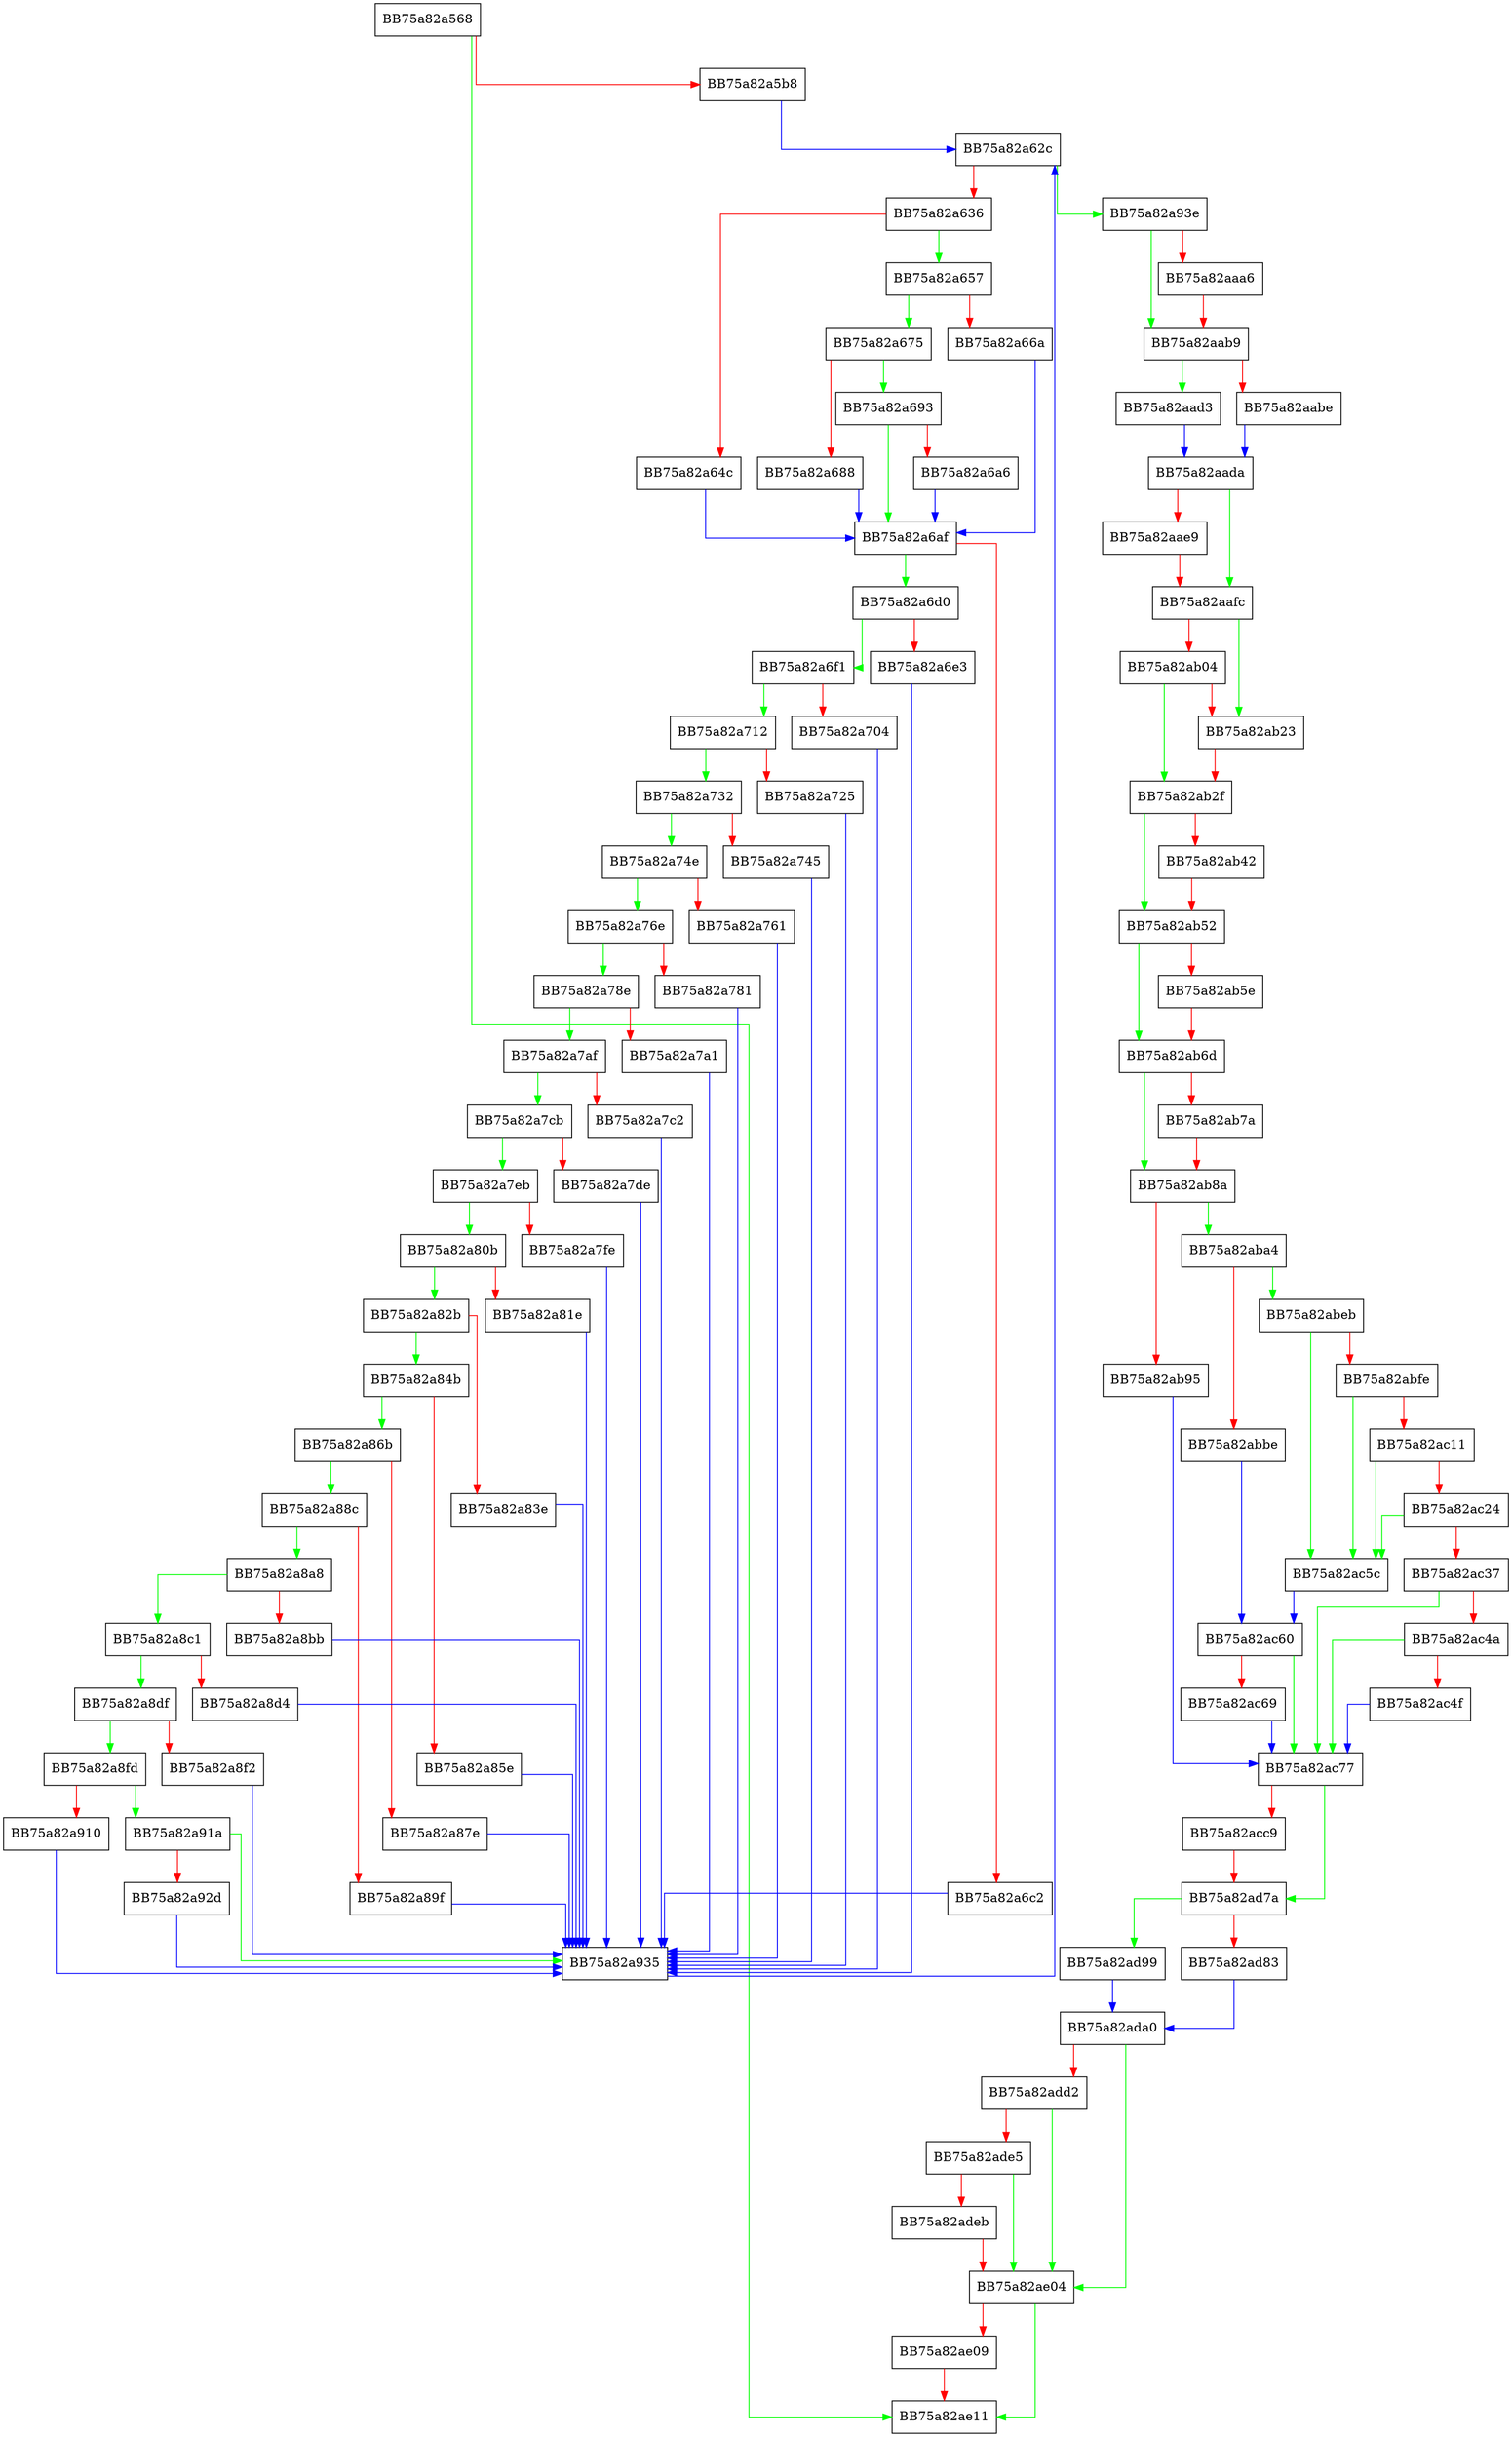 digraph NotifyCampDlp {
  node [shape="box"];
  graph [splines=ortho];
  BB75a82a568 -> BB75a82ae11 [color="green"];
  BB75a82a568 -> BB75a82a5b8 [color="red"];
  BB75a82a5b8 -> BB75a82a62c [color="blue"];
  BB75a82a62c -> BB75a82a93e [color="green"];
  BB75a82a62c -> BB75a82a636 [color="red"];
  BB75a82a636 -> BB75a82a657 [color="green"];
  BB75a82a636 -> BB75a82a64c [color="red"];
  BB75a82a64c -> BB75a82a6af [color="blue"];
  BB75a82a657 -> BB75a82a675 [color="green"];
  BB75a82a657 -> BB75a82a66a [color="red"];
  BB75a82a66a -> BB75a82a6af [color="blue"];
  BB75a82a675 -> BB75a82a693 [color="green"];
  BB75a82a675 -> BB75a82a688 [color="red"];
  BB75a82a688 -> BB75a82a6af [color="blue"];
  BB75a82a693 -> BB75a82a6af [color="green"];
  BB75a82a693 -> BB75a82a6a6 [color="red"];
  BB75a82a6a6 -> BB75a82a6af [color="blue"];
  BB75a82a6af -> BB75a82a6d0 [color="green"];
  BB75a82a6af -> BB75a82a6c2 [color="red"];
  BB75a82a6c2 -> BB75a82a935 [color="blue"];
  BB75a82a6d0 -> BB75a82a6f1 [color="green"];
  BB75a82a6d0 -> BB75a82a6e3 [color="red"];
  BB75a82a6e3 -> BB75a82a935 [color="blue"];
  BB75a82a6f1 -> BB75a82a712 [color="green"];
  BB75a82a6f1 -> BB75a82a704 [color="red"];
  BB75a82a704 -> BB75a82a935 [color="blue"];
  BB75a82a712 -> BB75a82a732 [color="green"];
  BB75a82a712 -> BB75a82a725 [color="red"];
  BB75a82a725 -> BB75a82a935 [color="blue"];
  BB75a82a732 -> BB75a82a74e [color="green"];
  BB75a82a732 -> BB75a82a745 [color="red"];
  BB75a82a745 -> BB75a82a935 [color="blue"];
  BB75a82a74e -> BB75a82a76e [color="green"];
  BB75a82a74e -> BB75a82a761 [color="red"];
  BB75a82a761 -> BB75a82a935 [color="blue"];
  BB75a82a76e -> BB75a82a78e [color="green"];
  BB75a82a76e -> BB75a82a781 [color="red"];
  BB75a82a781 -> BB75a82a935 [color="blue"];
  BB75a82a78e -> BB75a82a7af [color="green"];
  BB75a82a78e -> BB75a82a7a1 [color="red"];
  BB75a82a7a1 -> BB75a82a935 [color="blue"];
  BB75a82a7af -> BB75a82a7cb [color="green"];
  BB75a82a7af -> BB75a82a7c2 [color="red"];
  BB75a82a7c2 -> BB75a82a935 [color="blue"];
  BB75a82a7cb -> BB75a82a7eb [color="green"];
  BB75a82a7cb -> BB75a82a7de [color="red"];
  BB75a82a7de -> BB75a82a935 [color="blue"];
  BB75a82a7eb -> BB75a82a80b [color="green"];
  BB75a82a7eb -> BB75a82a7fe [color="red"];
  BB75a82a7fe -> BB75a82a935 [color="blue"];
  BB75a82a80b -> BB75a82a82b [color="green"];
  BB75a82a80b -> BB75a82a81e [color="red"];
  BB75a82a81e -> BB75a82a935 [color="blue"];
  BB75a82a82b -> BB75a82a84b [color="green"];
  BB75a82a82b -> BB75a82a83e [color="red"];
  BB75a82a83e -> BB75a82a935 [color="blue"];
  BB75a82a84b -> BB75a82a86b [color="green"];
  BB75a82a84b -> BB75a82a85e [color="red"];
  BB75a82a85e -> BB75a82a935 [color="blue"];
  BB75a82a86b -> BB75a82a88c [color="green"];
  BB75a82a86b -> BB75a82a87e [color="red"];
  BB75a82a87e -> BB75a82a935 [color="blue"];
  BB75a82a88c -> BB75a82a8a8 [color="green"];
  BB75a82a88c -> BB75a82a89f [color="red"];
  BB75a82a89f -> BB75a82a935 [color="blue"];
  BB75a82a8a8 -> BB75a82a8c1 [color="green"];
  BB75a82a8a8 -> BB75a82a8bb [color="red"];
  BB75a82a8bb -> BB75a82a935 [color="blue"];
  BB75a82a8c1 -> BB75a82a8df [color="green"];
  BB75a82a8c1 -> BB75a82a8d4 [color="red"];
  BB75a82a8d4 -> BB75a82a935 [color="blue"];
  BB75a82a8df -> BB75a82a8fd [color="green"];
  BB75a82a8df -> BB75a82a8f2 [color="red"];
  BB75a82a8f2 -> BB75a82a935 [color="blue"];
  BB75a82a8fd -> BB75a82a91a [color="green"];
  BB75a82a8fd -> BB75a82a910 [color="red"];
  BB75a82a910 -> BB75a82a935 [color="blue"];
  BB75a82a91a -> BB75a82a935 [color="green"];
  BB75a82a91a -> BB75a82a92d [color="red"];
  BB75a82a92d -> BB75a82a935 [color="blue"];
  BB75a82a935 -> BB75a82a62c [color="blue"];
  BB75a82a93e -> BB75a82aab9 [color="green"];
  BB75a82a93e -> BB75a82aaa6 [color="red"];
  BB75a82aaa6 -> BB75a82aab9 [color="red"];
  BB75a82aab9 -> BB75a82aad3 [color="green"];
  BB75a82aab9 -> BB75a82aabe [color="red"];
  BB75a82aabe -> BB75a82aada [color="blue"];
  BB75a82aad3 -> BB75a82aada [color="blue"];
  BB75a82aada -> BB75a82aafc [color="green"];
  BB75a82aada -> BB75a82aae9 [color="red"];
  BB75a82aae9 -> BB75a82aafc [color="red"];
  BB75a82aafc -> BB75a82ab23 [color="green"];
  BB75a82aafc -> BB75a82ab04 [color="red"];
  BB75a82ab04 -> BB75a82ab2f [color="green"];
  BB75a82ab04 -> BB75a82ab23 [color="red"];
  BB75a82ab23 -> BB75a82ab2f [color="red"];
  BB75a82ab2f -> BB75a82ab52 [color="green"];
  BB75a82ab2f -> BB75a82ab42 [color="red"];
  BB75a82ab42 -> BB75a82ab52 [color="red"];
  BB75a82ab52 -> BB75a82ab6d [color="green"];
  BB75a82ab52 -> BB75a82ab5e [color="red"];
  BB75a82ab5e -> BB75a82ab6d [color="red"];
  BB75a82ab6d -> BB75a82ab8a [color="green"];
  BB75a82ab6d -> BB75a82ab7a [color="red"];
  BB75a82ab7a -> BB75a82ab8a [color="red"];
  BB75a82ab8a -> BB75a82aba4 [color="green"];
  BB75a82ab8a -> BB75a82ab95 [color="red"];
  BB75a82ab95 -> BB75a82ac77 [color="blue"];
  BB75a82aba4 -> BB75a82abeb [color="green"];
  BB75a82aba4 -> BB75a82abbe [color="red"];
  BB75a82abbe -> BB75a82ac60 [color="blue"];
  BB75a82abeb -> BB75a82ac5c [color="green"];
  BB75a82abeb -> BB75a82abfe [color="red"];
  BB75a82abfe -> BB75a82ac5c [color="green"];
  BB75a82abfe -> BB75a82ac11 [color="red"];
  BB75a82ac11 -> BB75a82ac5c [color="green"];
  BB75a82ac11 -> BB75a82ac24 [color="red"];
  BB75a82ac24 -> BB75a82ac5c [color="green"];
  BB75a82ac24 -> BB75a82ac37 [color="red"];
  BB75a82ac37 -> BB75a82ac77 [color="green"];
  BB75a82ac37 -> BB75a82ac4a [color="red"];
  BB75a82ac4a -> BB75a82ac77 [color="green"];
  BB75a82ac4a -> BB75a82ac4f [color="red"];
  BB75a82ac4f -> BB75a82ac77 [color="blue"];
  BB75a82ac5c -> BB75a82ac60 [color="blue"];
  BB75a82ac60 -> BB75a82ac77 [color="green"];
  BB75a82ac60 -> BB75a82ac69 [color="red"];
  BB75a82ac69 -> BB75a82ac77 [color="blue"];
  BB75a82ac77 -> BB75a82ad7a [color="green"];
  BB75a82ac77 -> BB75a82acc9 [color="red"];
  BB75a82acc9 -> BB75a82ad7a [color="red"];
  BB75a82ad7a -> BB75a82ad99 [color="green"];
  BB75a82ad7a -> BB75a82ad83 [color="red"];
  BB75a82ad83 -> BB75a82ada0 [color="blue"];
  BB75a82ad99 -> BB75a82ada0 [color="blue"];
  BB75a82ada0 -> BB75a82ae04 [color="green"];
  BB75a82ada0 -> BB75a82add2 [color="red"];
  BB75a82add2 -> BB75a82ae04 [color="green"];
  BB75a82add2 -> BB75a82ade5 [color="red"];
  BB75a82ade5 -> BB75a82ae04 [color="green"];
  BB75a82ade5 -> BB75a82adeb [color="red"];
  BB75a82adeb -> BB75a82ae04 [color="red"];
  BB75a82ae04 -> BB75a82ae11 [color="green"];
  BB75a82ae04 -> BB75a82ae09 [color="red"];
  BB75a82ae09 -> BB75a82ae11 [color="red"];
}